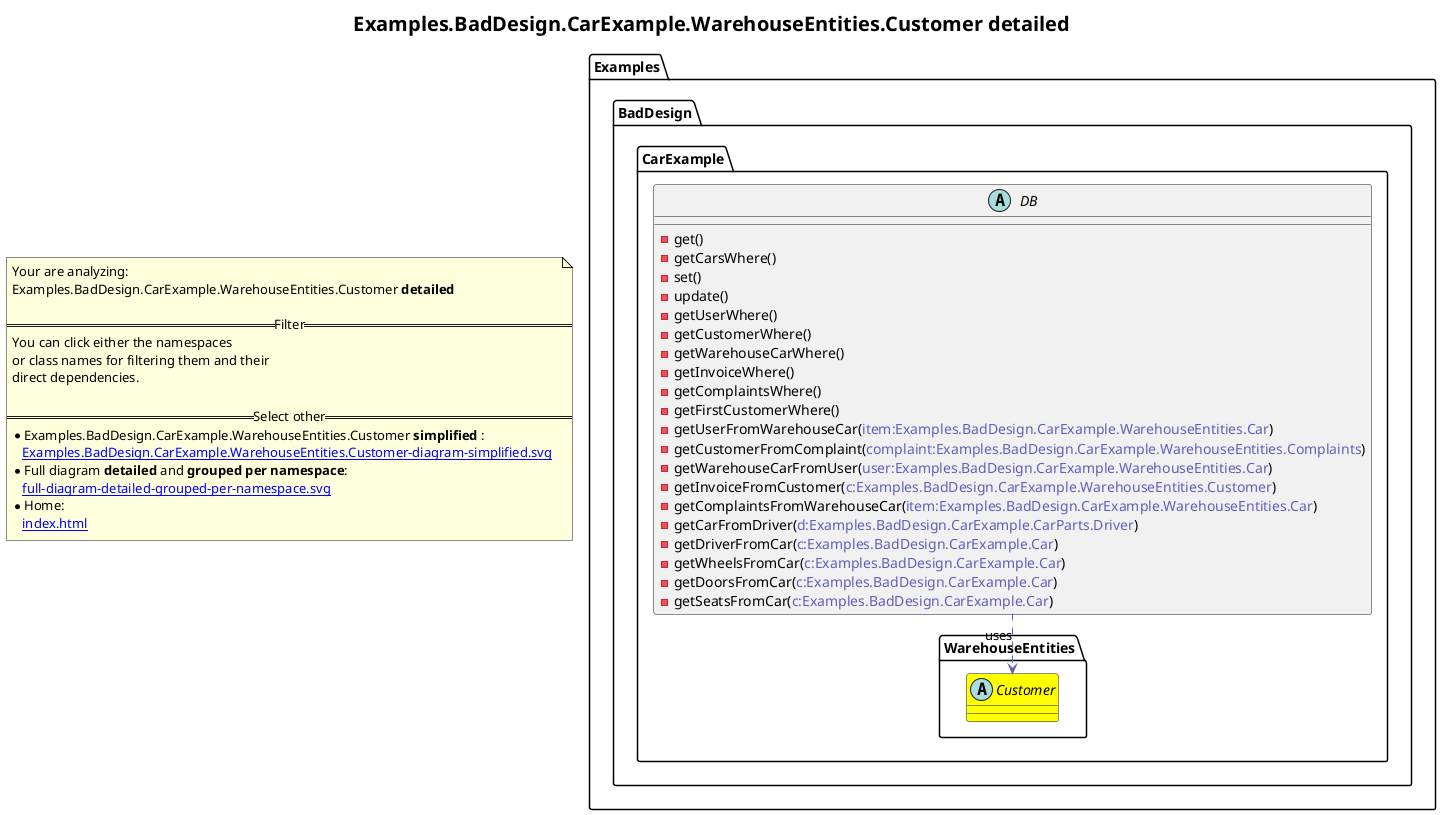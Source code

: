 @startuml
skinparam linetype ortho
title <size:20>Examples.BadDesign.CarExample.WarehouseEntities.Customer **detailed** </size>
note "Your are analyzing:\nExamples.BadDesign.CarExample.WarehouseEntities.Customer **detailed** \n\n==Filter==\nYou can click either the namespaces \nor class names for filtering them and their\ndirect dependencies.\n\n==Select other==\n* Examples.BadDesign.CarExample.WarehouseEntities.Customer **simplified** :\n   [[Examples.BadDesign.CarExample.WarehouseEntities.Customer-diagram-simplified.svg]]\n* Full diagram **detailed** and **grouped per namespace**:\n   [[full-diagram-detailed-grouped-per-namespace.svg]]\n* Home:\n   [[index.html]]" as FloatingNote
    abstract class Examples.BadDesign.CarExample.DB [[Examples.BadDesign.CarExample.DB-diagram-detailed.svg]]  {
      - get(<font color="6060BB"></font>)
      - getCarsWhere(<font color="6060BB"></font>)
      - set(<font color="6060BB"></font>)
      - update(<font color="6060BB"></font>)
      - getUserWhere(<font color="6060BB"></font>)
      - getCustomerWhere(<font color="6060BB"></font>)
      - getWarehouseCarWhere(<font color="6060BB"></font>)
      - getInvoiceWhere(<font color="6060BB"></font>)
      - getComplaintsWhere(<font color="6060BB"></font>)
      - getFirstCustomerWhere(<font color="6060BB"></font>)
      - getUserFromWarehouseCar(<font color="6060BB">item:Examples.BadDesign.CarExample.WarehouseEntities.Car</font>)
      - getCustomerFromComplaint(<font color="6060BB">complaint:Examples.BadDesign.CarExample.WarehouseEntities.Complaints</font>)
      - getWarehouseCarFromUser(<font color="6060BB">user:Examples.BadDesign.CarExample.WarehouseEntities.Car</font>)
      - getInvoiceFromCustomer(<font color="6060BB">c:Examples.BadDesign.CarExample.WarehouseEntities.Customer</font>)
      - getComplaintsFromWarehouseCar(<font color="6060BB">item:Examples.BadDesign.CarExample.WarehouseEntities.Car</font>)
      - getCarFromDriver(<font color="6060BB">d:Examples.BadDesign.CarExample.CarParts.Driver</font>)
      - getDriverFromCar(<font color="6060BB">c:Examples.BadDesign.CarExample.Car</font>)
      - getWheelsFromCar(<font color="6060BB">c:Examples.BadDesign.CarExample.Car</font>)
      - getDoorsFromCar(<font color="6060BB">c:Examples.BadDesign.CarExample.Car</font>)
      - getSeatsFromCar(<font color="6060BB">c:Examples.BadDesign.CarExample.Car</font>)
    }
      abstract class Examples.BadDesign.CarExample.WarehouseEntities.Customer [[Examples.BadDesign.CarExample.WarehouseEntities.Customer-diagram-detailed.svg]] #yellow {
      }
 ' *************************************** 
 ' *************************************** 
 ' *************************************** 
' Class relations extracted from namespace:
' Examples.BadDesign.CarExample
Examples.BadDesign.CarExample.DB .[#6060BB].> Examples.BadDesign.CarExample.WarehouseEntities.Customer  : uses 
' Class relations extracted from namespace:
' Examples.BadDesign.CarExample.WarehouseEntities
@enduml
